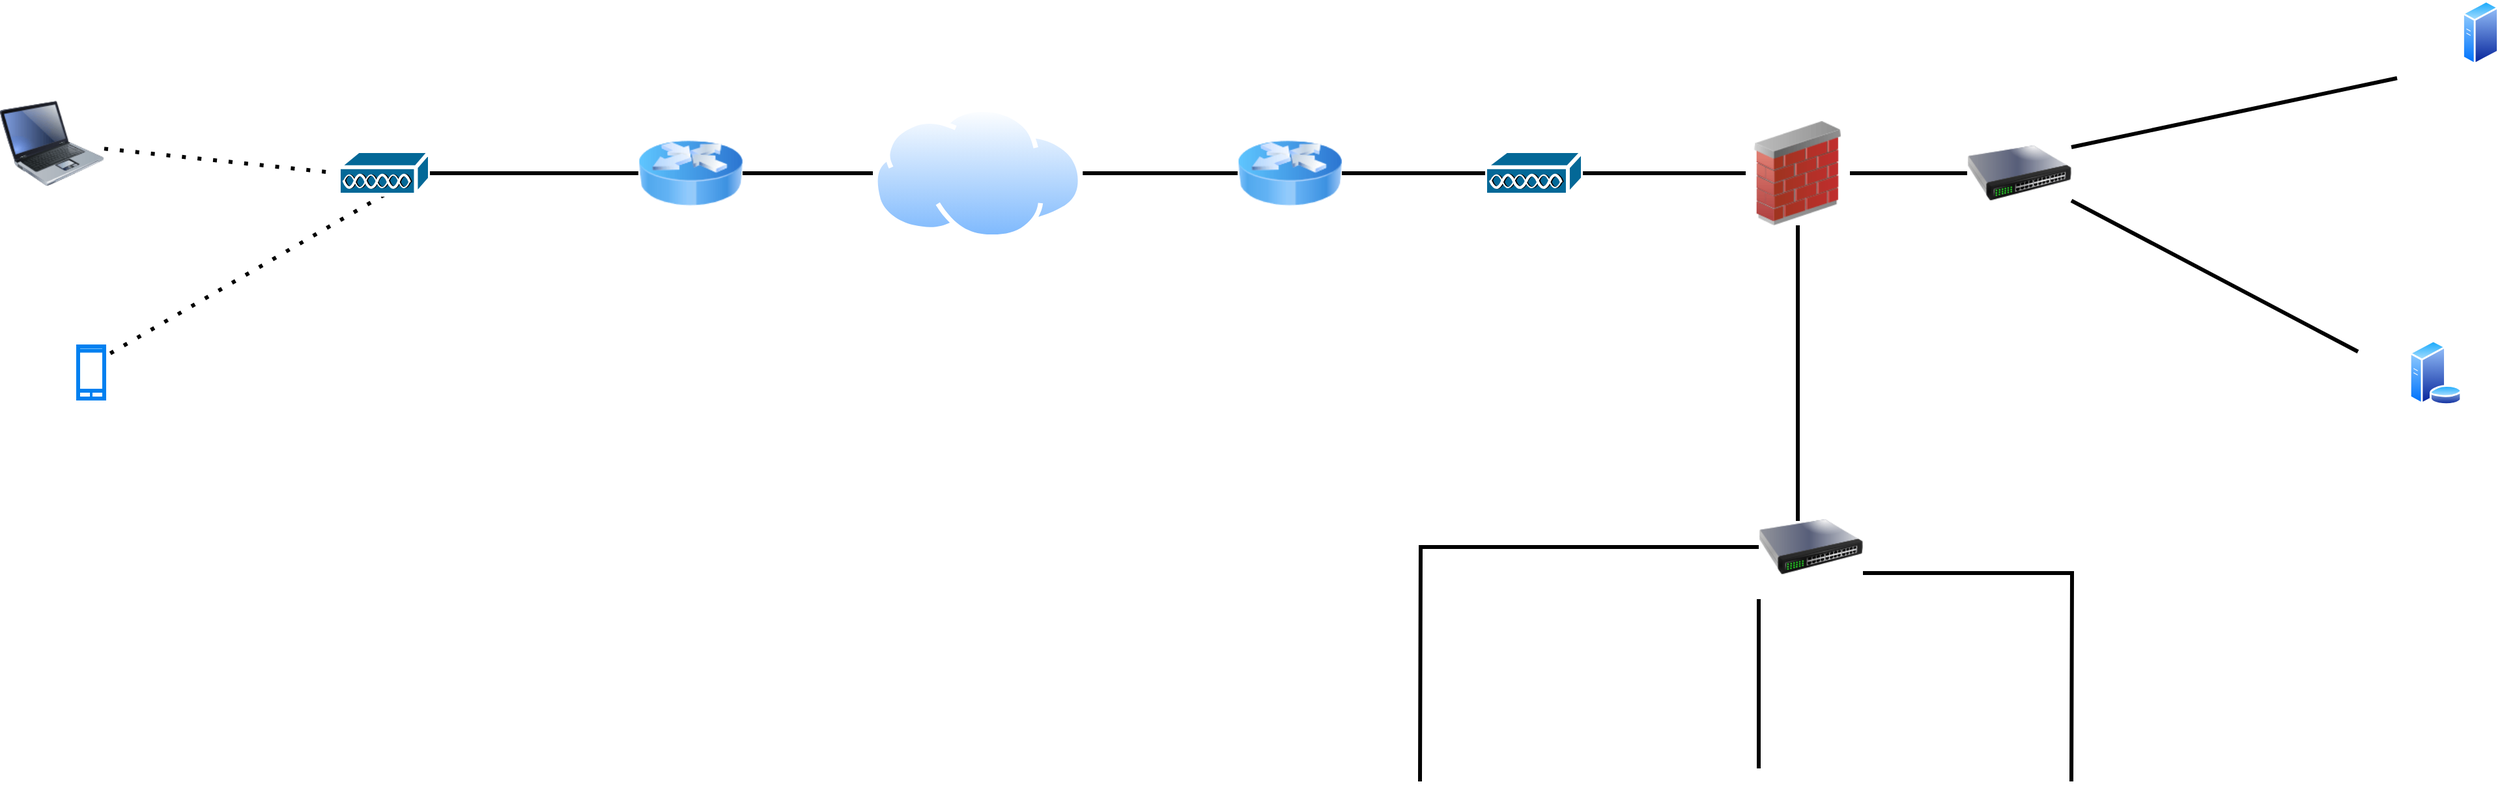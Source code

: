 <mxfile version="14.6.11" type="github">
  <diagram id="JVa7j8yw1uPueOLKuKYP" name="Page-1">
    <mxGraphModel dx="3153" dy="1857" grid="1" gridSize="10" guides="1" tooltips="1" connect="1" arrows="1" fold="1" page="1" pageScale="1" pageWidth="4681" pageHeight="3300" math="0" shadow="0">
      <root>
        <mxCell id="0" />
        <mxCell id="1" parent="0" />
        <mxCell id="lVob60xEZfXTDkomilo1-1" value="" style="image;html=1;image=img/lib/clip_art/computers/Laptop_128x128.png;strokeWidth=3;" vertex="1" parent="1">
          <mxGeometry x="630" y="840" width="80" height="80" as="geometry" />
        </mxCell>
        <mxCell id="lVob60xEZfXTDkomilo1-2" value="" style="html=1;verticalLabelPosition=bottom;align=center;labelBackgroundColor=#ffffff;verticalAlign=top;strokeWidth=3;strokeColor=#0080F0;shadow=0;dashed=0;shape=mxgraph.ios7.icons.smartphone;" vertex="1" parent="1">
          <mxGeometry x="690" y="1036" width="20" height="40" as="geometry" />
        </mxCell>
        <mxCell id="lVob60xEZfXTDkomilo1-3" value="" style="endArrow=none;dashed=1;html=1;dashPattern=1 3;strokeWidth=3;entryX=0;entryY=0.5;entryDx=0;entryDy=0;entryPerimeter=0;" edge="1" parent="1" source="lVob60xEZfXTDkomilo1-1" target="lVob60xEZfXTDkomilo1-5">
          <mxGeometry width="50" height="50" relative="1" as="geometry">
            <mxPoint x="730" y="986" as="sourcePoint" />
            <mxPoint x="870" y="916" as="targetPoint" />
          </mxGeometry>
        </mxCell>
        <mxCell id="lVob60xEZfXTDkomilo1-4" value="" style="endArrow=none;dashed=1;html=1;dashPattern=1 3;strokeWidth=3;exitX=1.233;exitY=0.133;exitDx=0;exitDy=0;exitPerimeter=0;entryX=0.5;entryY=0.985;entryDx=0;entryDy=0;entryPerimeter=0;" edge="1" parent="1" source="lVob60xEZfXTDkomilo1-2" target="lVob60xEZfXTDkomilo1-5">
          <mxGeometry width="50" height="50" relative="1" as="geometry">
            <mxPoint x="790" y="1036" as="sourcePoint" />
            <mxPoint x="900" y="936" as="targetPoint" />
          </mxGeometry>
        </mxCell>
        <mxCell id="lVob60xEZfXTDkomilo1-5" value="" style="shape=mxgraph.cisco.misc.access_point;html=1;pointerEvents=1;dashed=0;fillColor=#036897;strokeColor=#ffffff;strokeWidth=3;verticalLabelPosition=bottom;verticalAlign=top;align=center;outlineConnect=0;" vertex="1" parent="1">
          <mxGeometry x="890" y="886" width="70" height="34" as="geometry" />
        </mxCell>
        <mxCell id="lVob60xEZfXTDkomilo1-9" value="" style="endArrow=none;html=1;exitX=1;exitY=0.5;exitDx=0;exitDy=0;exitPerimeter=0;entryX=0;entryY=0.5;entryDx=0;entryDy=0;strokeWidth=3;" edge="1" parent="1" source="lVob60xEZfXTDkomilo1-5" target="lVob60xEZfXTDkomilo1-15">
          <mxGeometry width="50" height="50" relative="1" as="geometry">
            <mxPoint x="950" y="886" as="sourcePoint" />
            <mxPoint x="1110" y="903" as="targetPoint" />
          </mxGeometry>
        </mxCell>
        <mxCell id="lVob60xEZfXTDkomilo1-14" value="" style="aspect=fixed;perimeter=ellipsePerimeter;html=1;align=center;shadow=0;dashed=0;spacingTop=3;image;image=img/lib/active_directory/internet_cloud.svg;strokeWidth=3;" vertex="1" parent="1">
          <mxGeometry x="1300" y="852.25" width="161.11" height="101.5" as="geometry" />
        </mxCell>
        <mxCell id="lVob60xEZfXTDkomilo1-15" value="" style="image;html=1;image=img/lib/clip_art/networking/Router_Icon_128x128.png;strokeWidth=3;" vertex="1" parent="1">
          <mxGeometry x="1120" y="863" width="80" height="80" as="geometry" />
        </mxCell>
        <mxCell id="lVob60xEZfXTDkomilo1-16" value="" style="endArrow=none;html=1;exitX=1;exitY=0.5;exitDx=0;exitDy=0;entryX=0;entryY=0.5;entryDx=0;entryDy=0;strokeWidth=3;" edge="1" parent="1" source="lVob60xEZfXTDkomilo1-15" target="lVob60xEZfXTDkomilo1-14">
          <mxGeometry width="50" height="50" relative="1" as="geometry">
            <mxPoint x="1180" y="976" as="sourcePoint" />
            <mxPoint x="1320" y="903" as="targetPoint" />
          </mxGeometry>
        </mxCell>
        <mxCell id="lVob60xEZfXTDkomilo1-17" value="" style="endArrow=none;html=1;entryX=1;entryY=0.5;entryDx=0;entryDy=0;exitX=0;exitY=0.5;exitDx=0;exitDy=0;strokeWidth=3;" edge="1" parent="1" source="lVob60xEZfXTDkomilo1-18" target="lVob60xEZfXTDkomilo1-14">
          <mxGeometry width="50" height="50" relative="1" as="geometry">
            <mxPoint x="1610" y="903" as="sourcePoint" />
            <mxPoint x="1440" y="926" as="targetPoint" />
          </mxGeometry>
        </mxCell>
        <mxCell id="lVob60xEZfXTDkomilo1-18" value="" style="image;html=1;image=img/lib/clip_art/networking/Router_Icon_128x128.png;strokeWidth=3;" vertex="1" parent="1">
          <mxGeometry x="1580" y="863" width="80" height="80" as="geometry" />
        </mxCell>
        <mxCell id="lVob60xEZfXTDkomilo1-19" value="" style="shape=mxgraph.cisco.misc.access_point;html=1;pointerEvents=1;dashed=0;fillColor=#036897;strokeColor=#ffffff;strokeWidth=3;verticalLabelPosition=bottom;verticalAlign=top;align=center;outlineConnect=0;" vertex="1" parent="1">
          <mxGeometry x="1770" y="886" width="75" height="34" as="geometry" />
        </mxCell>
        <mxCell id="lVob60xEZfXTDkomilo1-20" value="" style="endArrow=none;html=1;entryX=1;entryY=0.5;entryDx=0;entryDy=0;exitX=0;exitY=0.5;exitDx=0;exitDy=0;exitPerimeter=0;strokeWidth=3;" edge="1" parent="1" source="lVob60xEZfXTDkomilo1-19" target="lVob60xEZfXTDkomilo1-18">
          <mxGeometry width="50" height="50" relative="1" as="geometry">
            <mxPoint x="1390" y="976" as="sourcePoint" />
            <mxPoint x="1440" y="926" as="targetPoint" />
          </mxGeometry>
        </mxCell>
        <mxCell id="lVob60xEZfXTDkomilo1-33" style="edgeStyle=orthogonalEdgeStyle;rounded=0;orthogonalLoop=1;jettySize=auto;html=1;strokeWidth=3;endArrow=none;endFill=0;" edge="1" parent="1" source="lVob60xEZfXTDkomilo1-21">
          <mxGeometry relative="1" as="geometry">
            <mxPoint x="2010" y="1170" as="targetPoint" />
          </mxGeometry>
        </mxCell>
        <mxCell id="lVob60xEZfXTDkomilo1-21" value="" style="image;html=1;image=img/lib/clip_art/networking/Firewall_02_128x128.png;strokeWidth=3;" vertex="1" parent="1">
          <mxGeometry x="1970" y="863" width="80" height="80" as="geometry" />
        </mxCell>
        <mxCell id="lVob60xEZfXTDkomilo1-23" value="" style="endArrow=none;html=1;exitX=1;exitY=0.5;exitDx=0;exitDy=0;exitPerimeter=0;entryX=0;entryY=0.5;entryDx=0;entryDy=0;strokeWidth=3;" edge="1" parent="1" source="lVob60xEZfXTDkomilo1-19" target="lVob60xEZfXTDkomilo1-21">
          <mxGeometry width="50" height="50" relative="1" as="geometry">
            <mxPoint x="1410" y="976" as="sourcePoint" />
            <mxPoint x="1460" y="926" as="targetPoint" />
          </mxGeometry>
        </mxCell>
        <mxCell id="lVob60xEZfXTDkomilo1-24" value="" style="image;html=1;image=img/lib/clip_art/networking/Switch_128x128.png;strokeWidth=3;" vertex="1" parent="1">
          <mxGeometry x="2140" y="863" width="80" height="80" as="geometry" />
        </mxCell>
        <mxCell id="lVob60xEZfXTDkomilo1-26" value="" style="endArrow=none;html=1;entryX=1;entryY=0.5;entryDx=0;entryDy=0;exitX=0;exitY=0.5;exitDx=0;exitDy=0;strokeWidth=3;" edge="1" parent="1" source="lVob60xEZfXTDkomilo1-24" target="lVob60xEZfXTDkomilo1-21">
          <mxGeometry width="50" height="50" relative="1" as="geometry">
            <mxPoint x="1600" y="976" as="sourcePoint" />
            <mxPoint x="1650" y="926" as="targetPoint" />
          </mxGeometry>
        </mxCell>
        <mxCell id="lVob60xEZfXTDkomilo1-28" value="" style="endArrow=none;html=1;strokeWidth=3;entryX=1;entryY=0.25;entryDx=0;entryDy=0;" edge="1" parent="1" target="lVob60xEZfXTDkomilo1-24">
          <mxGeometry width="50" height="50" relative="1" as="geometry">
            <mxPoint x="2470" y="830" as="sourcePoint" />
            <mxPoint x="1690" y="1030" as="targetPoint" />
          </mxGeometry>
        </mxCell>
        <mxCell id="lVob60xEZfXTDkomilo1-29" value="" style="endArrow=none;html=1;strokeWidth=3;" edge="1" parent="1" target="lVob60xEZfXTDkomilo1-24">
          <mxGeometry width="50" height="50" relative="1" as="geometry">
            <mxPoint x="2440" y="1040" as="sourcePoint" />
            <mxPoint x="1690" y="1030" as="targetPoint" />
          </mxGeometry>
        </mxCell>
        <mxCell id="lVob60xEZfXTDkomilo1-30" value="" style="aspect=fixed;perimeter=ellipsePerimeter;html=1;align=center;shadow=0;dashed=0;spacingTop=3;image;image=img/lib/active_directory/generic_server.svg;strokeWidth=3;" vertex="1" parent="1">
          <mxGeometry x="2520" y="770" width="28.0" height="50" as="geometry" />
        </mxCell>
        <mxCell id="lVob60xEZfXTDkomilo1-31" value="" style="aspect=fixed;perimeter=ellipsePerimeter;html=1;align=center;shadow=0;dashed=0;spacingTop=3;image;image=img/lib/active_directory/database_server.svg;strokeWidth=3;" vertex="1" parent="1">
          <mxGeometry x="2479" y="1031" width="41" height="50" as="geometry" />
        </mxCell>
        <mxCell id="lVob60xEZfXTDkomilo1-35" style="edgeStyle=orthogonalEdgeStyle;rounded=0;orthogonalLoop=1;jettySize=auto;html=1;exitX=0;exitY=1;exitDx=0;exitDy=0;endArrow=none;endFill=0;strokeWidth=3;" edge="1" parent="1" source="lVob60xEZfXTDkomilo1-34">
          <mxGeometry relative="1" as="geometry">
            <mxPoint x="1980" y="1360" as="targetPoint" />
          </mxGeometry>
        </mxCell>
        <mxCell id="lVob60xEZfXTDkomilo1-36" style="edgeStyle=orthogonalEdgeStyle;rounded=0;orthogonalLoop=1;jettySize=auto;html=1;exitX=1;exitY=0.75;exitDx=0;exitDy=0;endArrow=none;endFill=0;strokeWidth=3;" edge="1" parent="1" source="lVob60xEZfXTDkomilo1-34">
          <mxGeometry relative="1" as="geometry">
            <mxPoint x="2220" y="1370" as="targetPoint" />
          </mxGeometry>
        </mxCell>
        <mxCell id="lVob60xEZfXTDkomilo1-37" style="edgeStyle=orthogonalEdgeStyle;rounded=0;orthogonalLoop=1;jettySize=auto;html=1;endArrow=none;endFill=0;strokeWidth=3;" edge="1" parent="1" source="lVob60xEZfXTDkomilo1-34">
          <mxGeometry relative="1" as="geometry">
            <mxPoint x="1720" y="1370" as="targetPoint" />
          </mxGeometry>
        </mxCell>
        <mxCell id="lVob60xEZfXTDkomilo1-34" value="" style="image;html=1;image=img/lib/clip_art/networking/Switch_128x128.png;strokeWidth=3;" vertex="1" parent="1">
          <mxGeometry x="1980" y="1150" width="80" height="80" as="geometry" />
        </mxCell>
      </root>
    </mxGraphModel>
  </diagram>
</mxfile>
